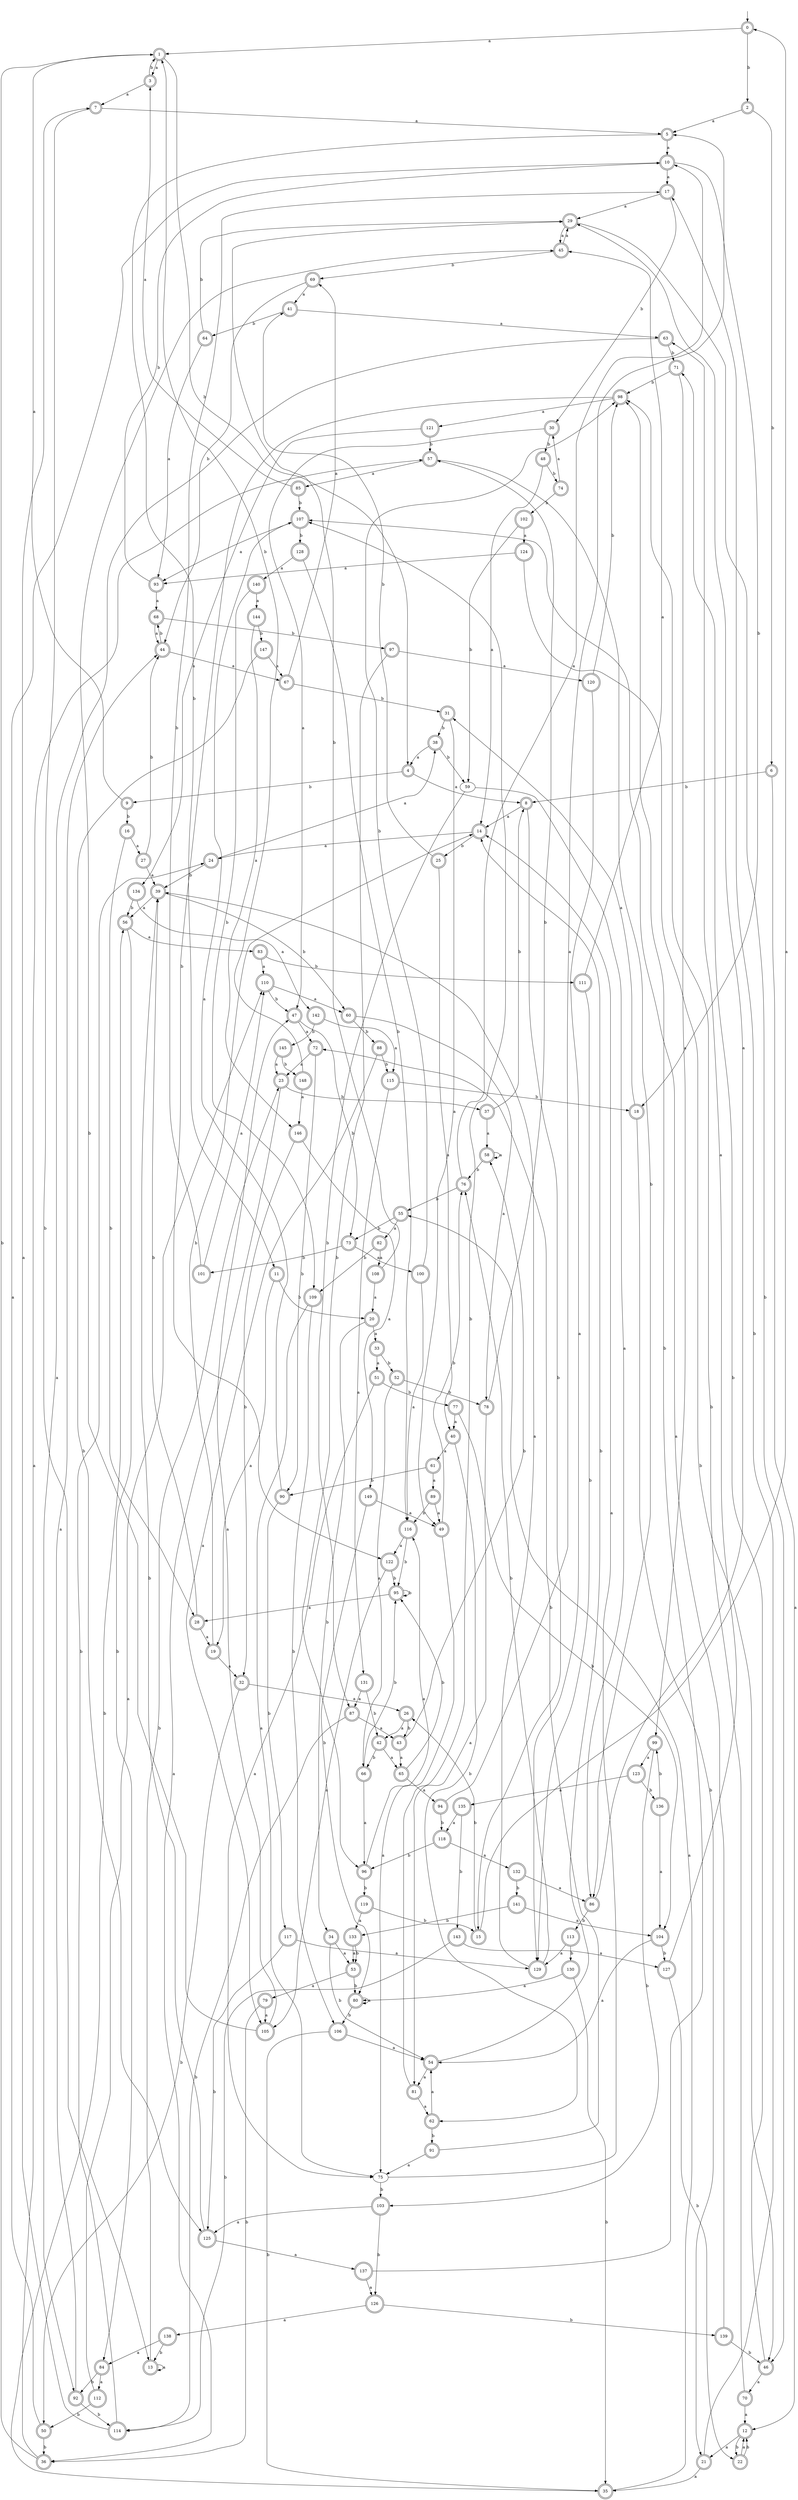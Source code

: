 digraph RandomDFA {
  __start0 [label="", shape=none];
  __start0 -> 0 [label=""];
  0 [shape=circle] [shape=doublecircle]
  0 -> 1 [label="a"]
  0 -> 2 [label="b"]
  1 [shape=doublecircle]
  1 -> 3 [label="a"]
  1 -> 4 [label="b"]
  2 [shape=doublecircle]
  2 -> 5 [label="a"]
  2 -> 6 [label="b"]
  3 [shape=doublecircle]
  3 -> 7 [label="a"]
  3 -> 1 [label="b"]
  4 [shape=doublecircle]
  4 -> 8 [label="a"]
  4 -> 9 [label="b"]
  5 [shape=doublecircle]
  5 -> 10 [label="a"]
  5 -> 11 [label="b"]
  6 [shape=doublecircle]
  6 -> 12 [label="a"]
  6 -> 8 [label="b"]
  7 [shape=doublecircle]
  7 -> 5 [label="a"]
  7 -> 13 [label="b"]
  8 [shape=doublecircle]
  8 -> 14 [label="a"]
  8 -> 15 [label="b"]
  9 [shape=doublecircle]
  9 -> 1 [label="a"]
  9 -> 16 [label="b"]
  10 [shape=doublecircle]
  10 -> 17 [label="a"]
  10 -> 18 [label="b"]
  11 [shape=doublecircle]
  11 -> 19 [label="a"]
  11 -> 20 [label="b"]
  12 [shape=doublecircle]
  12 -> 21 [label="a"]
  12 -> 22 [label="b"]
  13 [shape=doublecircle]
  13 -> 13 [label="a"]
  13 -> 23 [label="b"]
  14 [shape=doublecircle]
  14 -> 24 [label="a"]
  14 -> 25 [label="b"]
  15 [shape=doublecircle]
  15 -> 0 [label="a"]
  15 -> 26 [label="b"]
  16 [shape=doublecircle]
  16 -> 27 [label="a"]
  16 -> 28 [label="b"]
  17 [shape=doublecircle]
  17 -> 29 [label="a"]
  17 -> 30 [label="b"]
  18 [shape=doublecircle]
  18 -> 31 [label="a"]
  18 -> 21 [label="b"]
  19 [shape=doublecircle]
  19 -> 32 [label="a"]
  19 -> 14 [label="b"]
  20 [shape=doublecircle]
  20 -> 33 [label="a"]
  20 -> 34 [label="b"]
  21 [shape=doublecircle]
  21 -> 35 [label="a"]
  21 -> 17 [label="b"]
  22 [shape=doublecircle]
  22 -> 12 [label="a"]
  22 -> 12 [label="b"]
  23 [shape=doublecircle]
  23 -> 36 [label="a"]
  23 -> 37 [label="b"]
  24 [shape=doublecircle]
  24 -> 38 [label="a"]
  24 -> 39 [label="b"]
  25 [shape=doublecircle]
  25 -> 40 [label="a"]
  25 -> 41 [label="b"]
  26 [shape=doublecircle]
  26 -> 42 [label="a"]
  26 -> 43 [label="b"]
  27 [shape=doublecircle]
  27 -> 39 [label="a"]
  27 -> 44 [label="b"]
  28 [shape=doublecircle]
  28 -> 19 [label="a"]
  28 -> 39 [label="b"]
  29 [shape=doublecircle]
  29 -> 45 [label="a"]
  29 -> 46 [label="b"]
  30 [shape=doublecircle]
  30 -> 47 [label="a"]
  30 -> 48 [label="b"]
  31 [shape=doublecircle]
  31 -> 49 [label="a"]
  31 -> 38 [label="b"]
  32 [shape=doublecircle]
  32 -> 26 [label="a"]
  32 -> 50 [label="b"]
  33 [shape=doublecircle]
  33 -> 51 [label="a"]
  33 -> 52 [label="b"]
  34 [shape=doublecircle]
  34 -> 53 [label="a"]
  34 -> 54 [label="b"]
  35 [shape=doublecircle]
  35 -> 55 [label="a"]
  35 -> 56 [label="b"]
  36 [shape=doublecircle]
  36 -> 57 [label="a"]
  36 -> 1 [label="b"]
  37 [shape=doublecircle]
  37 -> 58 [label="a"]
  37 -> 8 [label="b"]
  38 [shape=doublecircle]
  38 -> 4 [label="a"]
  38 -> 59 [label="b"]
  39 [shape=doublecircle]
  39 -> 56 [label="a"]
  39 -> 60 [label="b"]
  40 [shape=doublecircle]
  40 -> 61 [label="a"]
  40 -> 62 [label="b"]
  41 [shape=doublecircle]
  41 -> 63 [label="a"]
  41 -> 64 [label="b"]
  42 [shape=doublecircle]
  42 -> 65 [label="a"]
  42 -> 66 [label="b"]
  43 [shape=doublecircle]
  43 -> 65 [label="a"]
  43 -> 58 [label="b"]
  44 [shape=doublecircle]
  44 -> 67 [label="a"]
  44 -> 68 [label="b"]
  45 [shape=doublecircle]
  45 -> 29 [label="a"]
  45 -> 69 [label="b"]
  46 [shape=doublecircle]
  46 -> 70 [label="a"]
  46 -> 71 [label="b"]
  47 [shape=doublecircle]
  47 -> 72 [label="a"]
  47 -> 73 [label="b"]
  48 [shape=doublecircle]
  48 -> 14 [label="a"]
  48 -> 74 [label="b"]
  49 [shape=doublecircle]
  49 -> 75 [label="a"]
  49 -> 76 [label="b"]
  50 [shape=doublecircle]
  50 -> 10 [label="a"]
  50 -> 36 [label="b"]
  51 [shape=doublecircle]
  51 -> 75 [label="a"]
  51 -> 77 [label="b"]
  52 [shape=doublecircle]
  52 -> 66 [label="a"]
  52 -> 78 [label="b"]
  53 [shape=doublecircle]
  53 -> 79 [label="a"]
  53 -> 80 [label="b"]
  54 [shape=doublecircle]
  54 -> 81 [label="a"]
  54 -> 14 [label="b"]
  55 [shape=doublecircle]
  55 -> 82 [label="a"]
  55 -> 73 [label="b"]
  56 [shape=doublecircle]
  56 -> 83 [label="a"]
  56 -> 84 [label="b"]
  57 [shape=doublecircle]
  57 -> 85 [label="a"]
  57 -> 86 [label="b"]
  58 [shape=doublecircle]
  58 -> 58 [label="a"]
  58 -> 76 [label="b"]
  59
  59 -> 86 [label="a"]
  59 -> 87 [label="b"]
  60 [shape=doublecircle]
  60 -> 78 [label="a"]
  60 -> 88 [label="b"]
  61 [shape=doublecircle]
  61 -> 89 [label="a"]
  61 -> 90 [label="b"]
  62 [shape=doublecircle]
  62 -> 54 [label="a"]
  62 -> 91 [label="b"]
  63 [shape=doublecircle]
  63 -> 92 [label="a"]
  63 -> 71 [label="b"]
  64 [shape=doublecircle]
  64 -> 93 [label="a"]
  64 -> 29 [label="b"]
  65 [shape=doublecircle]
  65 -> 94 [label="a"]
  65 -> 95 [label="b"]
  66 [shape=doublecircle]
  66 -> 96 [label="a"]
  66 -> 95 [label="b"]
  67 [shape=doublecircle]
  67 -> 69 [label="a"]
  67 -> 31 [label="b"]
  68 [shape=doublecircle]
  68 -> 44 [label="a"]
  68 -> 97 [label="b"]
  69 [shape=doublecircle]
  69 -> 41 [label="a"]
  69 -> 44 [label="b"]
  70 [shape=doublecircle]
  70 -> 12 [label="a"]
  70 -> 98 [label="b"]
  71 [shape=doublecircle]
  71 -> 99 [label="a"]
  71 -> 98 [label="b"]
  72 [shape=doublecircle]
  72 -> 23 [label="a"]
  72 -> 90 [label="b"]
  73 [shape=doublecircle]
  73 -> 100 [label="a"]
  73 -> 101 [label="b"]
  74 [shape=doublecircle]
  74 -> 30 [label="a"]
  74 -> 102 [label="b"]
  75
  75 -> 14 [label="a"]
  75 -> 103 [label="b"]
  76 [shape=doublecircle]
  76 -> 10 [label="a"]
  76 -> 55 [label="b"]
  77 [shape=doublecircle]
  77 -> 40 [label="a"]
  77 -> 104 [label="b"]
  78 [shape=doublecircle]
  78 -> 81 [label="a"]
  78 -> 57 [label="b"]
  79 [shape=doublecircle]
  79 -> 105 [label="a"]
  79 -> 36 [label="b"]
  80 [shape=doublecircle]
  80 -> 80 [label="a"]
  80 -> 106 [label="b"]
  81 [shape=doublecircle]
  81 -> 62 [label="a"]
  81 -> 107 [label="b"]
  82 [shape=doublecircle]
  82 -> 108 [label="a"]
  82 -> 109 [label="b"]
  83 [shape=doublecircle]
  83 -> 110 [label="a"]
  83 -> 111 [label="b"]
  84 [shape=doublecircle]
  84 -> 112 [label="a"]
  84 -> 92 [label="b"]
  85 [shape=doublecircle]
  85 -> 3 [label="a"]
  85 -> 107 [label="b"]
  86 [shape=doublecircle]
  86 -> 29 [label="a"]
  86 -> 113 [label="b"]
  87 [shape=doublecircle]
  87 -> 43 [label="a"]
  87 -> 114 [label="b"]
  88 [shape=doublecircle]
  88 -> 105 [label="a"]
  88 -> 115 [label="b"]
  89 [shape=doublecircle]
  89 -> 49 [label="a"]
  89 -> 116 [label="b"]
  90 [shape=doublecircle]
  90 -> 107 [label="a"]
  90 -> 117 [label="b"]
  91 [shape=doublecircle]
  91 -> 75 [label="a"]
  91 -> 72 [label="b"]
  92 [shape=doublecircle]
  92 -> 44 [label="a"]
  92 -> 114 [label="b"]
  93 [shape=doublecircle]
  93 -> 68 [label="a"]
  93 -> 10 [label="b"]
  94 [shape=doublecircle]
  94 -> 5 [label="a"]
  94 -> 118 [label="b"]
  95 [shape=doublecircle]
  95 -> 28 [label="a"]
  95 -> 95 [label="b"]
  96 [shape=doublecircle]
  96 -> 116 [label="a"]
  96 -> 119 [label="b"]
  97 [shape=doublecircle]
  97 -> 120 [label="a"]
  97 -> 96 [label="b"]
  98 [shape=doublecircle]
  98 -> 121 [label="a"]
  98 -> 122 [label="b"]
  99 [shape=doublecircle]
  99 -> 123 [label="a"]
  99 -> 103 [label="b"]
  100 [shape=doublecircle]
  100 -> 116 [label="a"]
  100 -> 98 [label="b"]
  101 [shape=doublecircle]
  101 -> 110 [label="a"]
  101 -> 17 [label="b"]
  102 [shape=doublecircle]
  102 -> 124 [label="a"]
  102 -> 59 [label="b"]
  103 [shape=doublecircle]
  103 -> 125 [label="a"]
  103 -> 126 [label="b"]
  104 [shape=doublecircle]
  104 -> 54 [label="a"]
  104 -> 127 [label="b"]
  105 [shape=doublecircle]
  105 -> 47 [label="a"]
  105 -> 45 [label="b"]
  106 [shape=doublecircle]
  106 -> 54 [label="a"]
  106 -> 35 [label="b"]
  107 [shape=doublecircle]
  107 -> 93 [label="a"]
  107 -> 128 [label="b"]
  108 [shape=doublecircle]
  108 -> 20 [label="a"]
  108 -> 29 [label="b"]
  109 [shape=doublecircle]
  109 -> 75 [label="a"]
  109 -> 106 [label="b"]
  110 [shape=doublecircle]
  110 -> 60 [label="a"]
  110 -> 47 [label="b"]
  111 [shape=doublecircle]
  111 -> 45 [label="a"]
  111 -> 129 [label="b"]
  112 [shape=doublecircle]
  112 -> 110 [label="a"]
  112 -> 50 [label="b"]
  113 [shape=doublecircle]
  113 -> 129 [label="a"]
  113 -> 130 [label="b"]
  114 [shape=doublecircle]
  114 -> 7 [label="a"]
  114 -> 24 [label="b"]
  115 [shape=doublecircle]
  115 -> 131 [label="a"]
  115 -> 18 [label="b"]
  116 [shape=doublecircle]
  116 -> 122 [label="a"]
  116 -> 95 [label="b"]
  117 [shape=doublecircle]
  117 -> 129 [label="a"]
  117 -> 125 [label="b"]
  118 [shape=doublecircle]
  118 -> 132 [label="a"]
  118 -> 96 [label="b"]
  119 [shape=doublecircle]
  119 -> 133 [label="a"]
  119 -> 15 [label="b"]
  120 [shape=doublecircle]
  120 -> 129 [label="a"]
  120 -> 98 [label="b"]
  121 [shape=doublecircle]
  121 -> 134 [label="a"]
  121 -> 57 [label="b"]
  122 [shape=doublecircle]
  122 -> 105 [label="a"]
  122 -> 95 [label="b"]
  123 [shape=doublecircle]
  123 -> 135 [label="a"]
  123 -> 136 [label="b"]
  124 [shape=doublecircle]
  124 -> 93 [label="a"]
  124 -> 46 [label="b"]
  125 [shape=doublecircle]
  125 -> 137 [label="a"]
  125 -> 39 [label="b"]
  126 [shape=doublecircle]
  126 -> 138 [label="a"]
  126 -> 139 [label="b"]
  127 [shape=doublecircle]
  127 -> 63 [label="a"]
  127 -> 22 [label="b"]
  128 [shape=doublecircle]
  128 -> 140 [label="a"]
  128 -> 116 [label="b"]
  129 [shape=doublecircle]
  129 -> 39 [label="a"]
  129 -> 76 [label="b"]
  130 [shape=doublecircle]
  130 -> 80 [label="a"]
  130 -> 35 [label="b"]
  131 [shape=doublecircle]
  131 -> 87 [label="a"]
  131 -> 42 [label="b"]
  132 [shape=doublecircle]
  132 -> 86 [label="a"]
  132 -> 141 [label="b"]
  133 [shape=doublecircle]
  133 -> 53 [label="a"]
  133 -> 53 [label="b"]
  134 [shape=doublecircle]
  134 -> 142 [label="a"]
  134 -> 56 [label="b"]
  135 [shape=doublecircle]
  135 -> 118 [label="a"]
  135 -> 143 [label="b"]
  136 [shape=doublecircle]
  136 -> 104 [label="a"]
  136 -> 99 [label="b"]
  137 [shape=doublecircle]
  137 -> 126 [label="a"]
  137 -> 98 [label="b"]
  138 [shape=doublecircle]
  138 -> 84 [label="a"]
  138 -> 13 [label="b"]
  139 [shape=doublecircle]
  139 -> 107 [label="a"]
  139 -> 46 [label="b"]
  140 [shape=doublecircle]
  140 -> 144 [label="a"]
  140 -> 109 [label="b"]
  141 [shape=doublecircle]
  141 -> 104 [label="a"]
  141 -> 133 [label="b"]
  142 [shape=doublecircle]
  142 -> 115 [label="a"]
  142 -> 145 [label="b"]
  143 [shape=doublecircle]
  143 -> 127 [label="a"]
  143 -> 114 [label="b"]
  144 [shape=doublecircle]
  144 -> 146 [label="a"]
  144 -> 147 [label="b"]
  145 [shape=doublecircle]
  145 -> 23 [label="a"]
  145 -> 148 [label="b"]
  146 [shape=doublecircle]
  146 -> 149 [label="a"]
  146 -> 32 [label="b"]
  147 [shape=doublecircle]
  147 -> 67 [label="a"]
  147 -> 125 [label="b"]
  148 [shape=doublecircle]
  148 -> 146 [label="a"]
  148 -> 1 [label="b"]
  149 [shape=doublecircle]
  149 -> 49 [label="a"]
  149 -> 80 [label="b"]
}
